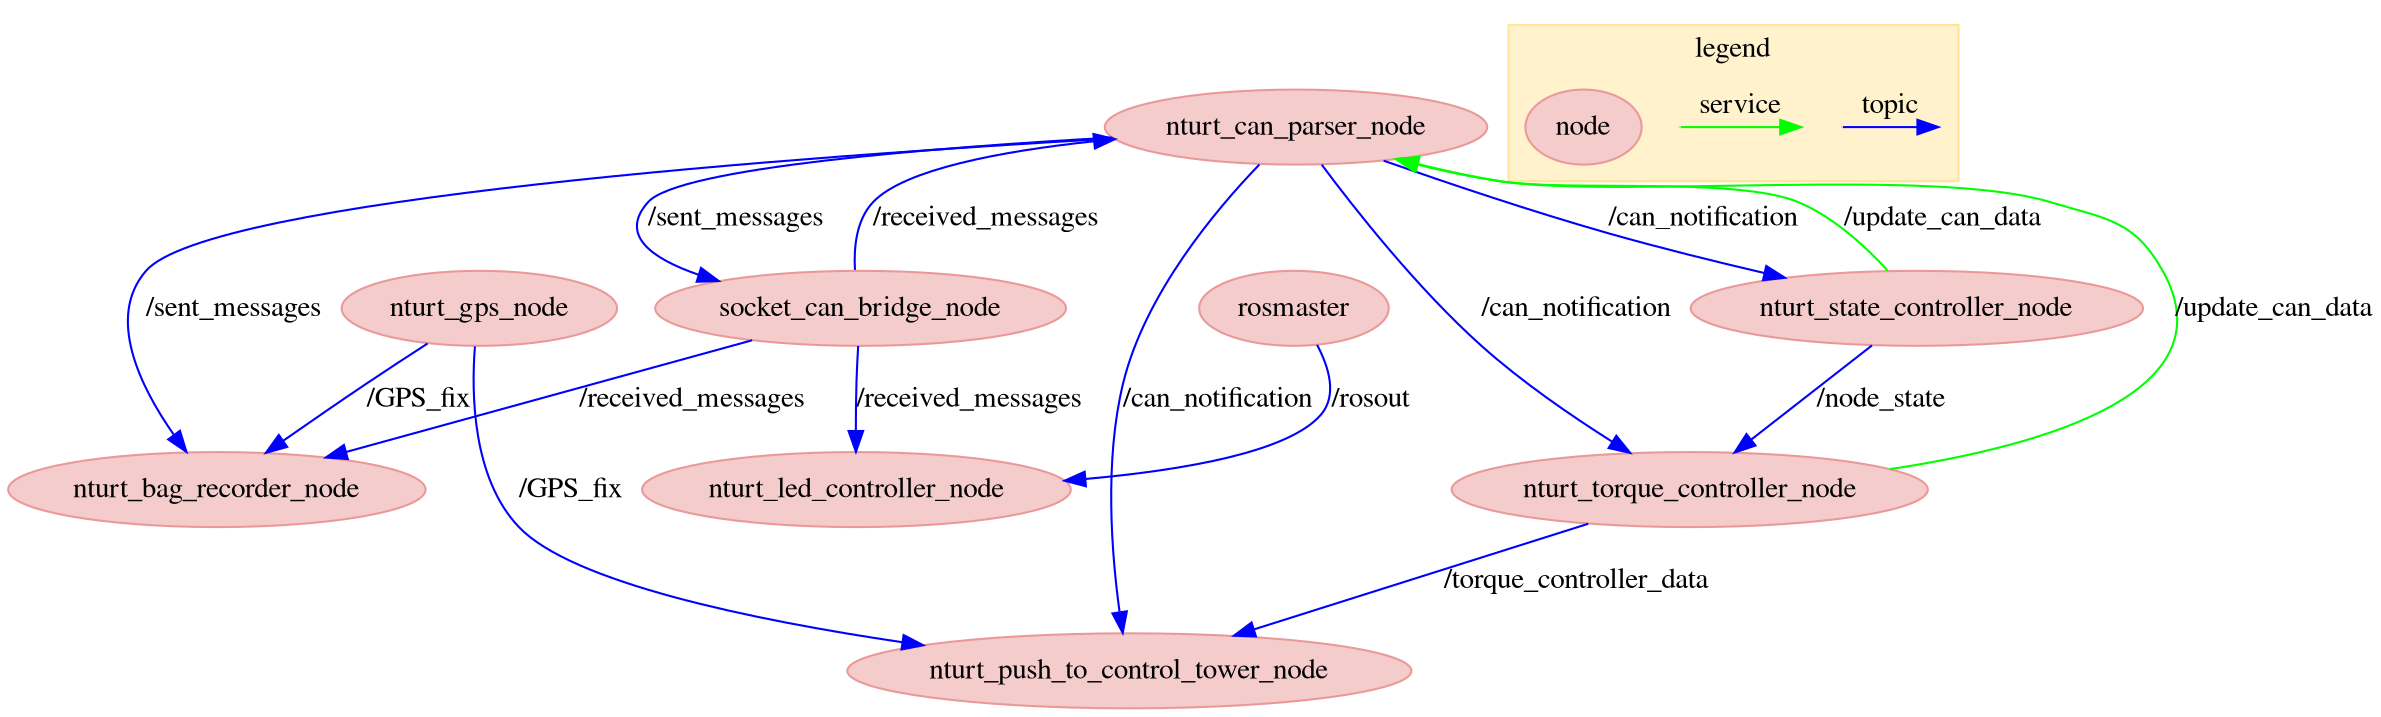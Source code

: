 digraph program_structure {
    graph [fontname="Times"]
    node [shape=ellipse style=filled fontname="Times" color="#ea9999" fillcolor="#f4cccc"]
    edge [fontname="Times"]
    
    nturt_bag_recorder_node [label=nturt_bag_recorder_node]
    nturt_can_parser_node [label=nturt_can_parser_node]
    nturt_gps_node [label=nturt_gps_node]
    nturt_led_controller_node [label=nturt_led_controller_node]
    nturt_push_to_control_tower_node [label=nturt_push_to_control_tower_node]
    nturt_state_controller_node [label=nturt_state_controller_node]
    nturt_torque_controller_node [label=nturt_torque_controller_node]
    rosmaster [label=rosmaster]
    socket_can_bridge_node [label=socket_can_bridge_node]
    
    // communication
    // message
    edge [color=blue]
    nturt_can_parser_node->nturt_bag_recorder_node [label="/sent_messages"]
    nturt_can_parser_node->nturt_push_to_control_tower_node [label="/can_notification"]
    nturt_can_parser_node->nturt_state_controller_node [label="/can_notification"]
    nturt_can_parser_node->nturt_torque_controller_node [label="/can_notification"]
    nturt_can_parser_node->socket_can_bridge_node [label="/sent_messages"]
    nturt_gps_node->nturt_bag_recorder_node [label="/GPS_fix"]
    nturt_gps_node->nturt_push_to_control_tower_node [label="/GPS_fix"]
    nturt_state_controller_node->nturt_torque_controller_node [label="/node_state"]
    nturt_torque_controller_node->nturt_push_to_control_tower_node [label="/torque_controller_data"]
    rosmaster->nturt_led_controller_node [label="/rosout"]
    socket_can_bridge_node->nturt_bag_recorder_node [label="/received_messages"]
    socket_can_bridge_node->nturt_can_parser_node [label="/received_messages"]
    socket_can_bridge_node->nturt_led_controller_node [label="/received_messages"]
    
    // service
    edge [color=green]
    nturt_state_controller_node->nturt_can_parser_node [label="/update_can_data"]
    nturt_torque_controller_node->nturt_can_parser_node [label="/update_can_data"]
    
    subgraph cluster_legend {
		style=filled
		color="#ffe599"
        fillcolor="#fff2cc"
		label = legend
        {rank=same n0 n1 n2 n3}
        nodes[label="node"]
        n0 [label="" shape=none height=0 width=0]
        n1 [label="" shape=none height=0 width=0]
        n2 [label="" shape=none height=0 width=0]
        n3 [label="" shape=none height=0 width=0]
        n0->n1 [label=topic color=blue]
        n2->n3 [label=service color=green]
	}
}
